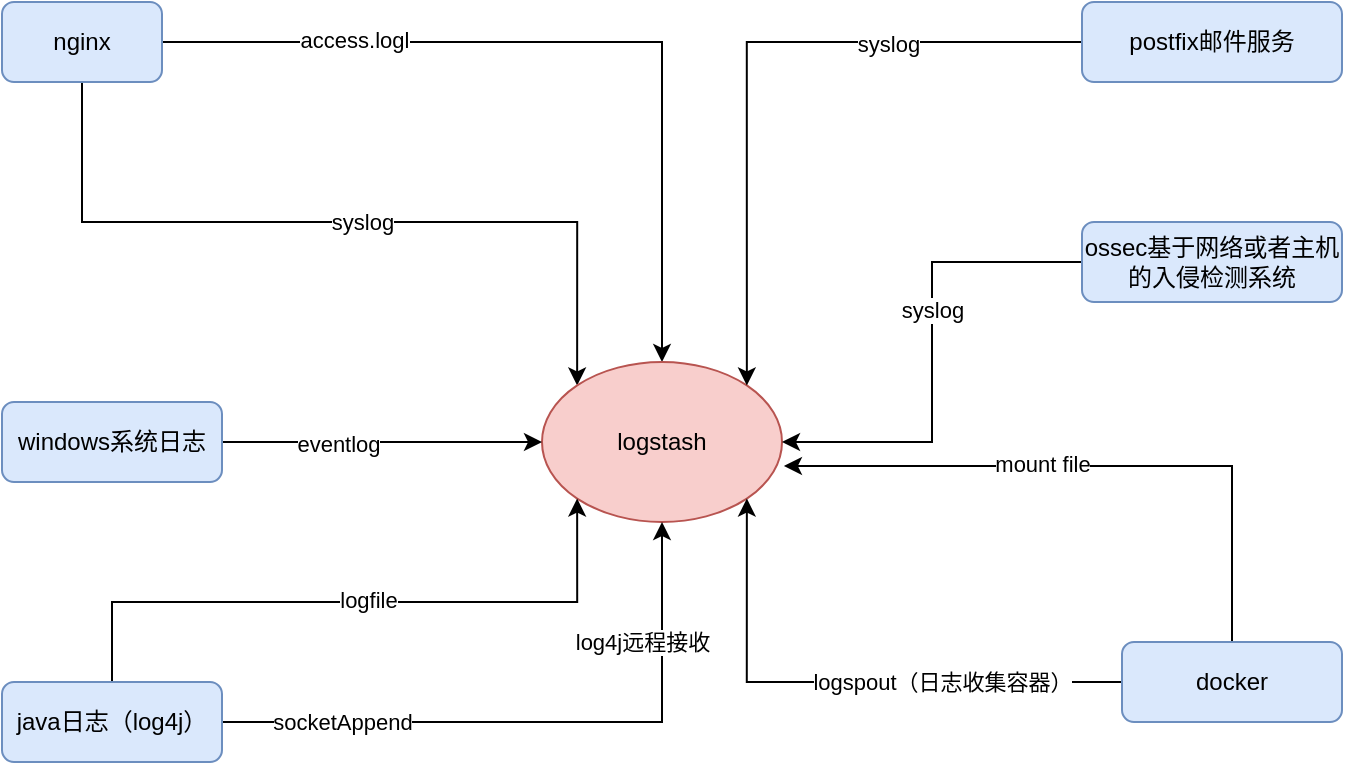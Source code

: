 <mxfile version="13.8.2" type="device"><diagram id="hxAaor9DHy1vSsWzW0xb" name="Page-1"><mxGraphModel dx="1426" dy="668" grid="1" gridSize="10" guides="1" tooltips="1" connect="1" arrows="1" fold="1" page="1" pageScale="1" pageWidth="827" pageHeight="1169" math="0" shadow="0"><root><mxCell id="0"/><mxCell id="1" parent="0"/><mxCell id="vCWksMDKIP9HGZTlqLuv-2" style="edgeStyle=orthogonalEdgeStyle;rounded=0;orthogonalLoop=1;jettySize=auto;html=1;" edge="1" parent="1" source="vCWksMDKIP9HGZTlqLuv-1" target="vCWksMDKIP9HGZTlqLuv-3"><mxGeometry relative="1" as="geometry"><mxPoint x="210" y="80" as="targetPoint"/></mxGeometry></mxCell><mxCell id="vCWksMDKIP9HGZTlqLuv-5" value="access.logl" style="edgeLabel;html=1;align=center;verticalAlign=middle;resizable=0;points=[];" vertex="1" connectable="0" parent="vCWksMDKIP9HGZTlqLuv-2"><mxGeometry x="-0.532" y="1" relative="1" as="geometry"><mxPoint as="offset"/></mxGeometry></mxCell><mxCell id="vCWksMDKIP9HGZTlqLuv-4" style="edgeStyle=orthogonalEdgeStyle;rounded=0;orthogonalLoop=1;jettySize=auto;html=1;entryX=0;entryY=0;entryDx=0;entryDy=0;exitX=0.5;exitY=1;exitDx=0;exitDy=0;" edge="1" parent="1" source="vCWksMDKIP9HGZTlqLuv-1" target="vCWksMDKIP9HGZTlqLuv-3"><mxGeometry relative="1" as="geometry"/></mxCell><mxCell id="vCWksMDKIP9HGZTlqLuv-6" value="syslog" style="edgeLabel;html=1;align=center;verticalAlign=middle;resizable=0;points=[];" vertex="1" connectable="0" parent="vCWksMDKIP9HGZTlqLuv-4"><mxGeometry x="-0.649" relative="1" as="geometry"><mxPoint x="140" as="offset"/></mxGeometry></mxCell><mxCell id="vCWksMDKIP9HGZTlqLuv-1" value="nginx" style="rounded=1;whiteSpace=wrap;html=1;fillColor=#dae8fc;strokeColor=#6c8ebf;" vertex="1" parent="1"><mxGeometry x="60" y="90" width="80" height="40" as="geometry"/></mxCell><mxCell id="vCWksMDKIP9HGZTlqLuv-3" value="logstash" style="ellipse;whiteSpace=wrap;html=1;fillColor=#f8cecc;strokeColor=#b85450;" vertex="1" parent="1"><mxGeometry x="330" y="270" width="120" height="80" as="geometry"/></mxCell><mxCell id="vCWksMDKIP9HGZTlqLuv-8" style="edgeStyle=orthogonalEdgeStyle;rounded=0;orthogonalLoop=1;jettySize=auto;html=1;entryX=1;entryY=0;entryDx=0;entryDy=0;" edge="1" parent="1" source="vCWksMDKIP9HGZTlqLuv-7" target="vCWksMDKIP9HGZTlqLuv-3"><mxGeometry relative="1" as="geometry"/></mxCell><mxCell id="vCWksMDKIP9HGZTlqLuv-9" value="syslog" style="edgeLabel;html=1;align=center;verticalAlign=middle;resizable=0;points=[];" vertex="1" connectable="0" parent="vCWksMDKIP9HGZTlqLuv-8"><mxGeometry x="-0.429" y="1" relative="1" as="geometry"><mxPoint as="offset"/></mxGeometry></mxCell><mxCell id="vCWksMDKIP9HGZTlqLuv-7" value="postfix邮件服务" style="rounded=1;whiteSpace=wrap;html=1;fillColor=#dae8fc;strokeColor=#6c8ebf;" vertex="1" parent="1"><mxGeometry x="600" y="90" width="130" height="40" as="geometry"/></mxCell><mxCell id="vCWksMDKIP9HGZTlqLuv-11" style="edgeStyle=orthogonalEdgeStyle;rounded=0;orthogonalLoop=1;jettySize=auto;html=1;entryX=1;entryY=0.5;entryDx=0;entryDy=0;" edge="1" parent="1" source="vCWksMDKIP9HGZTlqLuv-10" target="vCWksMDKIP9HGZTlqLuv-3"><mxGeometry relative="1" as="geometry"/></mxCell><mxCell id="vCWksMDKIP9HGZTlqLuv-12" value="syslog" style="edgeLabel;html=1;align=center;verticalAlign=middle;resizable=0;points=[];" vertex="1" connectable="0" parent="vCWksMDKIP9HGZTlqLuv-11"><mxGeometry x="-0.375" y="24" relative="1" as="geometry"><mxPoint x="-24" y="24" as="offset"/></mxGeometry></mxCell><mxCell id="vCWksMDKIP9HGZTlqLuv-10" value="ossec基于网络或者主机的入侵检测系统" style="rounded=1;whiteSpace=wrap;html=1;fillColor=#dae8fc;strokeColor=#6c8ebf;" vertex="1" parent="1"><mxGeometry x="600" y="200" width="130" height="40" as="geometry"/></mxCell><mxCell id="vCWksMDKIP9HGZTlqLuv-15" style="edgeStyle=orthogonalEdgeStyle;rounded=0;orthogonalLoop=1;jettySize=auto;html=1;" edge="1" parent="1" source="vCWksMDKIP9HGZTlqLuv-14" target="vCWksMDKIP9HGZTlqLuv-3"><mxGeometry relative="1" as="geometry"/></mxCell><mxCell id="vCWksMDKIP9HGZTlqLuv-16" value="eventlog" style="edgeLabel;html=1;align=center;verticalAlign=middle;resizable=0;points=[];" vertex="1" connectable="0" parent="vCWksMDKIP9HGZTlqLuv-15"><mxGeometry x="-0.275" y="-1" relative="1" as="geometry"><mxPoint as="offset"/></mxGeometry></mxCell><mxCell id="vCWksMDKIP9HGZTlqLuv-14" value="windows系统日志" style="rounded=1;whiteSpace=wrap;html=1;fillColor=#dae8fc;strokeColor=#6c8ebf;" vertex="1" parent="1"><mxGeometry x="60" y="290" width="110" height="40" as="geometry"/></mxCell><mxCell id="vCWksMDKIP9HGZTlqLuv-18" value="socketAppend" style="edgeStyle=orthogonalEdgeStyle;rounded=0;orthogonalLoop=1;jettySize=auto;html=1;entryX=0.5;entryY=1;entryDx=0;entryDy=0;" edge="1" parent="1" source="vCWksMDKIP9HGZTlqLuv-17" target="vCWksMDKIP9HGZTlqLuv-3"><mxGeometry x="-0.625" relative="1" as="geometry"><mxPoint as="offset"/></mxGeometry></mxCell><mxCell id="vCWksMDKIP9HGZTlqLuv-19" value="&lt;span style=&quot;color: rgba(0 , 0 , 0 , 0) ; font-family: monospace ; font-size: 0px ; background-color: rgb(248 , 249 , 250)&quot;&gt;%3CmxGraphModel%3E%3Croot%3E%3CmxCell%20id%3D%220%22%2F%3E%3CmxCell%20id%3D%221%22%20parent%3D%220%22%2F%3E%3CmxCell%20id%3D%222%22%20value%3D%22windows%E7%B3%BB%E7%BB%9F%E6%97%A5%E5%BF%97%22%20style%3D%22rounded%3D1%3BwhiteSpace%3Dwrap%3Bhtml%3D1%3BfillColor%3D%23dae8fc%3BstrokeColor%3D%236c8ebf%3B%22%20vertex%3D%221%22%20parent%3D%221%22%3E%3CmxGeometry%20x%3D%2260%22%20y%3D%22290%22%20width%3D%22110%22%20height%3D%2240%22%20as%3D%22geometry%22%2F%3E%3C%2FmxCell%3E%3C%2Froot%3E%3C%2FmxGraphModel%3E&lt;/span&gt;" style="edgeLabel;html=1;align=center;verticalAlign=middle;resizable=0;points=[];" vertex="1" connectable="0" parent="vCWksMDKIP9HGZTlqLuv-18"><mxGeometry x="-0.619" y="3" relative="1" as="geometry"><mxPoint as="offset"/></mxGeometry></mxCell><mxCell id="vCWksMDKIP9HGZTlqLuv-23" value="log4j远程接收" style="edgeLabel;html=1;align=center;verticalAlign=middle;resizable=0;points=[];" vertex="1" connectable="0" parent="vCWksMDKIP9HGZTlqLuv-18"><mxGeometry x="-0.206" y="1" relative="1" as="geometry"><mxPoint x="83" y="-39" as="offset"/></mxGeometry></mxCell><mxCell id="vCWksMDKIP9HGZTlqLuv-21" style="edgeStyle=orthogonalEdgeStyle;rounded=0;orthogonalLoop=1;jettySize=auto;html=1;entryX=0;entryY=1;entryDx=0;entryDy=0;exitX=0.5;exitY=0;exitDx=0;exitDy=0;" edge="1" parent="1" source="vCWksMDKIP9HGZTlqLuv-17" target="vCWksMDKIP9HGZTlqLuv-3"><mxGeometry relative="1" as="geometry"><mxPoint x="115" y="420" as="sourcePoint"/></mxGeometry></mxCell><mxCell id="vCWksMDKIP9HGZTlqLuv-22" value="logfile" style="edgeLabel;html=1;align=center;verticalAlign=middle;resizable=0;points=[];" vertex="1" connectable="0" parent="vCWksMDKIP9HGZTlqLuv-21"><mxGeometry x="0.037" y="1" relative="1" as="geometry"><mxPoint as="offset"/></mxGeometry></mxCell><mxCell id="vCWksMDKIP9HGZTlqLuv-17" value="java日志（log4j）" style="rounded=1;whiteSpace=wrap;html=1;fillColor=#dae8fc;strokeColor=#6c8ebf;" vertex="1" parent="1"><mxGeometry x="60" y="430" width="110" height="40" as="geometry"/></mxCell><mxCell id="vCWksMDKIP9HGZTlqLuv-25" style="edgeStyle=orthogonalEdgeStyle;rounded=0;orthogonalLoop=1;jettySize=auto;html=1;entryX=1;entryY=1;entryDx=0;entryDy=0;" edge="1" parent="1" source="vCWksMDKIP9HGZTlqLuv-24" target="vCWksMDKIP9HGZTlqLuv-3"><mxGeometry relative="1" as="geometry"/></mxCell><mxCell id="vCWksMDKIP9HGZTlqLuv-28" value="logspout（日志收集容器）" style="edgeLabel;html=1;align=center;verticalAlign=middle;resizable=0;points=[];" vertex="1" connectable="0" parent="vCWksMDKIP9HGZTlqLuv-25"><mxGeometry x="0.038" y="1" relative="1" as="geometry"><mxPoint x="55" y="-1" as="offset"/></mxGeometry></mxCell><mxCell id="vCWksMDKIP9HGZTlqLuv-26" style="edgeStyle=orthogonalEdgeStyle;rounded=0;orthogonalLoop=1;jettySize=auto;html=1;entryX=1.008;entryY=0.65;entryDx=0;entryDy=0;entryPerimeter=0;exitX=0.5;exitY=0;exitDx=0;exitDy=0;" edge="1" parent="1" source="vCWksMDKIP9HGZTlqLuv-24" target="vCWksMDKIP9HGZTlqLuv-3"><mxGeometry relative="1" as="geometry"/></mxCell><mxCell id="vCWksMDKIP9HGZTlqLuv-27" value="mount file" style="edgeLabel;html=1;align=center;verticalAlign=middle;resizable=0;points=[];" vertex="1" connectable="0" parent="vCWksMDKIP9HGZTlqLuv-26"><mxGeometry x="0.173" y="-1" relative="1" as="geometry"><mxPoint as="offset"/></mxGeometry></mxCell><mxCell id="vCWksMDKIP9HGZTlqLuv-24" value="docker" style="rounded=1;whiteSpace=wrap;html=1;fillColor=#dae8fc;strokeColor=#6c8ebf;" vertex="1" parent="1"><mxGeometry x="620" y="410" width="110" height="40" as="geometry"/></mxCell></root></mxGraphModel></diagram></mxfile>